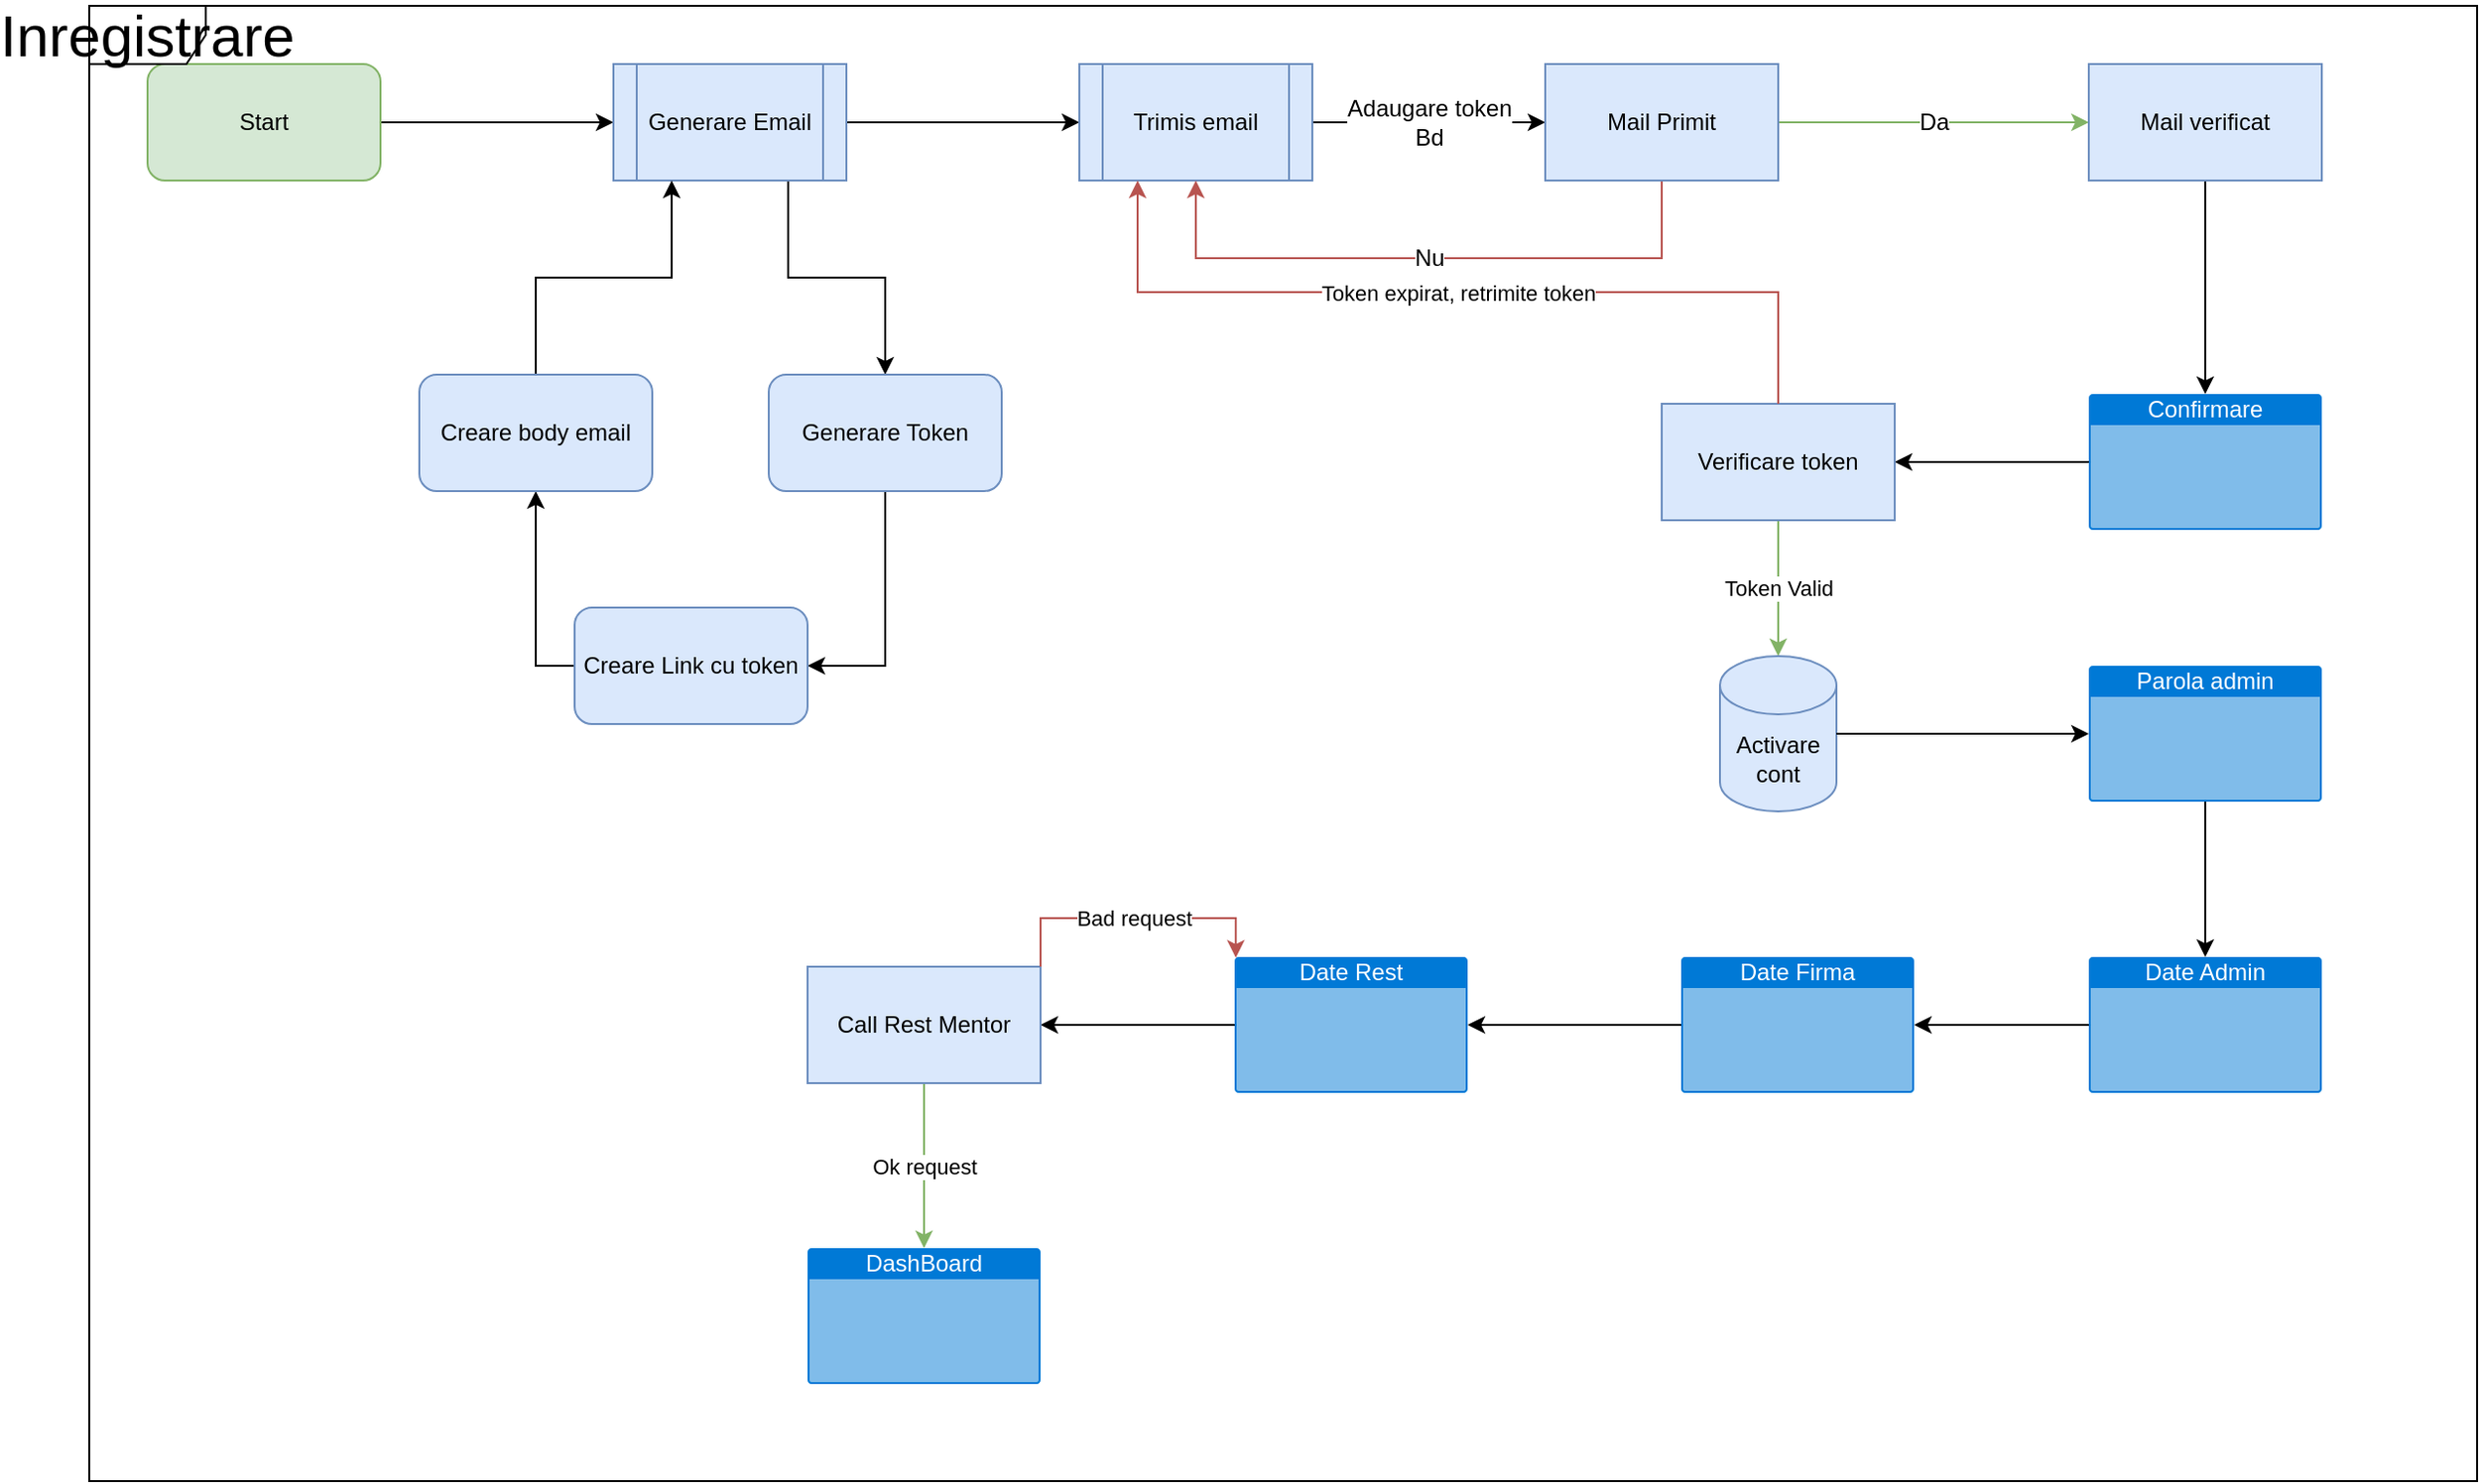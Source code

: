 <mxfile version="22.1.4" type="github">
  <diagram name="Pagină-1" id="4xMoVaFx2DnquvAbO4xz">
    <mxGraphModel dx="2052" dy="1310" grid="1" gridSize="10" guides="1" tooltips="1" connect="1" arrows="1" fold="1" page="1" pageScale="1" pageWidth="1920" pageHeight="1200" math="0" shadow="0">
      <root>
        <mxCell id="0" />
        <mxCell id="1" parent="0" />
        <mxCell id="nUgjpErT9T5JklCMchZT-45" style="edgeStyle=orthogonalEdgeStyle;rounded=0;orthogonalLoop=1;jettySize=auto;html=1;exitX=1;exitY=0.5;exitDx=0;exitDy=0;entryX=0;entryY=0.5;entryDx=0;entryDy=0;fontFamily=Helvetica;fontSize=12;fontColor=default;" parent="1" source="nUgjpErT9T5JklCMchZT-35" target="nUgjpErT9T5JklCMchZT-44" edge="1">
          <mxGeometry relative="1" as="geometry" />
        </mxCell>
        <mxCell id="nUgjpErT9T5JklCMchZT-35" value="Start" style="rounded=1;whiteSpace=wrap;html=1;strokeColor=#82b366;align=center;verticalAlign=middle;fontFamily=Helvetica;fontSize=12;fillColor=#d5e8d4;" parent="1" vertex="1">
          <mxGeometry x="120" y="40" width="120" height="60" as="geometry" />
        </mxCell>
        <mxCell id="nUgjpErT9T5JklCMchZT-59" value="" style="edgeStyle=orthogonalEdgeStyle;rounded=0;orthogonalLoop=1;jettySize=auto;html=1;fontFamily=Helvetica;fontSize=12;fontColor=default;" parent="1" source="nUgjpErT9T5JklCMchZT-44" target="nUgjpErT9T5JklCMchZT-58" edge="1">
          <mxGeometry relative="1" as="geometry" />
        </mxCell>
        <mxCell id="LQzyUKZl5z_uOltu3v29-34" style="edgeStyle=orthogonalEdgeStyle;rounded=0;orthogonalLoop=1;jettySize=auto;html=1;exitX=0.75;exitY=1;exitDx=0;exitDy=0;entryX=0.5;entryY=0;entryDx=0;entryDy=0;" edge="1" parent="1" source="nUgjpErT9T5JklCMchZT-44" target="nUgjpErT9T5JklCMchZT-47">
          <mxGeometry relative="1" as="geometry" />
        </mxCell>
        <mxCell id="nUgjpErT9T5JklCMchZT-44" value="Generare Email" style="shape=process;whiteSpace=wrap;html=1;backgroundOutline=1;rounded=0;strokeColor=#6c8ebf;align=center;verticalAlign=middle;fontFamily=Helvetica;fontSize=12;fontColor=default;fillColor=#dae8fc;" parent="1" vertex="1">
          <mxGeometry x="360" y="40" width="120" height="60" as="geometry" />
        </mxCell>
        <mxCell id="nUgjpErT9T5JklCMchZT-50" value="" style="edgeStyle=orthogonalEdgeStyle;rounded=0;orthogonalLoop=1;jettySize=auto;html=1;fontFamily=Helvetica;fontSize=12;fontColor=default;entryX=1;entryY=0.5;entryDx=0;entryDy=0;" parent="1" source="nUgjpErT9T5JklCMchZT-47" target="nUgjpErT9T5JklCMchZT-49" edge="1">
          <mxGeometry relative="1" as="geometry" />
        </mxCell>
        <mxCell id="nUgjpErT9T5JklCMchZT-47" value="Generare Token" style="rounded=1;whiteSpace=wrap;html=1;strokeColor=#6c8ebf;align=center;verticalAlign=middle;fontFamily=Helvetica;fontSize=12;fontColor=default;fillColor=#dae8fc;" parent="1" vertex="1">
          <mxGeometry x="440" y="200" width="120" height="60" as="geometry" />
        </mxCell>
        <mxCell id="nUgjpErT9T5JklCMchZT-55" value="" style="edgeStyle=orthogonalEdgeStyle;rounded=0;orthogonalLoop=1;jettySize=auto;html=1;fontFamily=Helvetica;fontSize=12;fontColor=default;exitX=0;exitY=0.5;exitDx=0;exitDy=0;" parent="1" source="nUgjpErT9T5JklCMchZT-49" target="nUgjpErT9T5JklCMchZT-54" edge="1">
          <mxGeometry relative="1" as="geometry" />
        </mxCell>
        <mxCell id="nUgjpErT9T5JklCMchZT-49" value="Creare Link cu token" style="rounded=1;whiteSpace=wrap;html=1;strokeColor=#6c8ebf;align=center;verticalAlign=middle;fontFamily=Helvetica;fontSize=12;fontColor=default;fillColor=#dae8fc;" parent="1" vertex="1">
          <mxGeometry x="340" y="320" width="120" height="60" as="geometry" />
        </mxCell>
        <mxCell id="nUgjpErT9T5JklCMchZT-56" style="edgeStyle=orthogonalEdgeStyle;rounded=0;orthogonalLoop=1;jettySize=auto;html=1;exitX=0.5;exitY=0;exitDx=0;exitDy=0;entryX=0.25;entryY=1;entryDx=0;entryDy=0;fontFamily=Helvetica;fontSize=12;fontColor=default;" parent="1" source="nUgjpErT9T5JklCMchZT-54" target="nUgjpErT9T5JklCMchZT-44" edge="1">
          <mxGeometry relative="1" as="geometry" />
        </mxCell>
        <mxCell id="nUgjpErT9T5JklCMchZT-54" value="Creare body email" style="rounded=1;whiteSpace=wrap;html=1;strokeColor=#6c8ebf;align=center;verticalAlign=middle;fontFamily=Helvetica;fontSize=12;fontColor=default;fillColor=#dae8fc;" parent="1" vertex="1">
          <mxGeometry x="260" y="200" width="120" height="60" as="geometry" />
        </mxCell>
        <mxCell id="nUgjpErT9T5JklCMchZT-62" value="Adaugare token&lt;br&gt;Bd" style="edgeStyle=orthogonalEdgeStyle;rounded=0;orthogonalLoop=1;jettySize=auto;html=1;fontFamily=Helvetica;fontSize=12;fontColor=default;" parent="1" source="nUgjpErT9T5JklCMchZT-58" target="nUgjpErT9T5JklCMchZT-61" edge="1">
          <mxGeometry relative="1" as="geometry" />
        </mxCell>
        <mxCell id="nUgjpErT9T5JklCMchZT-58" value="Trimis email" style="shape=process;whiteSpace=wrap;html=1;backgroundOutline=1;rounded=0;strokeColor=#6c8ebf;align=center;verticalAlign=middle;fontFamily=Helvetica;fontSize=12;fontColor=default;fillColor=#dae8fc;" parent="1" vertex="1">
          <mxGeometry x="600" y="40" width="120" height="60" as="geometry" />
        </mxCell>
        <mxCell id="nUgjpErT9T5JklCMchZT-65" value="Nu" style="edgeStyle=orthogonalEdgeStyle;rounded=0;orthogonalLoop=1;jettySize=auto;html=1;exitX=0.5;exitY=1;exitDx=0;exitDy=0;entryX=0.5;entryY=1;entryDx=0;entryDy=0;fontFamily=Helvetica;fontSize=12;fontColor=default;fillColor=#f8cecc;strokeColor=#b85450;" parent="1" source="nUgjpErT9T5JklCMchZT-61" target="nUgjpErT9T5JklCMchZT-58" edge="1">
          <mxGeometry relative="1" as="geometry">
            <Array as="points">
              <mxPoint x="900" y="140" />
              <mxPoint x="660" y="140" />
            </Array>
          </mxGeometry>
        </mxCell>
        <mxCell id="nUgjpErT9T5JklCMchZT-67" value="Da" style="edgeStyle=orthogonalEdgeStyle;rounded=0;orthogonalLoop=1;jettySize=auto;html=1;fontFamily=Helvetica;fontSize=12;fontColor=default;fillColor=#d5e8d4;strokeColor=#82b366;" parent="1" source="nUgjpErT9T5JklCMchZT-61" target="nUgjpErT9T5JklCMchZT-66" edge="1">
          <mxGeometry relative="1" as="geometry" />
        </mxCell>
        <mxCell id="nUgjpErT9T5JklCMchZT-61" value="Mail Primit" style="whiteSpace=wrap;html=1;fillColor=#dae8fc;strokeColor=#6c8ebf;rounded=0;" parent="1" vertex="1">
          <mxGeometry x="840" y="40" width="120" height="60" as="geometry" />
        </mxCell>
        <mxCell id="nUgjpErT9T5JklCMchZT-69" value="" style="edgeStyle=orthogonalEdgeStyle;rounded=0;orthogonalLoop=1;jettySize=auto;html=1;fontFamily=Helvetica;fontSize=12;fontColor=default;" parent="1" source="nUgjpErT9T5JklCMchZT-66" target="nUgjpErT9T5JklCMchZT-68" edge="1">
          <mxGeometry relative="1" as="geometry" />
        </mxCell>
        <mxCell id="nUgjpErT9T5JklCMchZT-66" value="Mail verificat" style="whiteSpace=wrap;html=1;fillColor=#dae8fc;strokeColor=#6c8ebf;rounded=0;" parent="1" vertex="1">
          <mxGeometry x="1120" y="40" width="120" height="60" as="geometry" />
        </mxCell>
        <mxCell id="LQzyUKZl5z_uOltu3v29-7" value="" style="edgeStyle=orthogonalEdgeStyle;rounded=0;orthogonalLoop=1;jettySize=auto;html=1;" edge="1" parent="1" source="nUgjpErT9T5JklCMchZT-68" target="LQzyUKZl5z_uOltu3v29-6">
          <mxGeometry relative="1" as="geometry" />
        </mxCell>
        <mxCell id="nUgjpErT9T5JklCMchZT-68" value="Confirmare" style="html=1;whiteSpace=wrap;strokeColor=none;fillColor=#0079D6;labelPosition=center;verticalLabelPosition=middle;verticalAlign=top;align=center;fontSize=12;outlineConnect=0;spacingTop=-6;fontColor=#FFFFFF;sketch=0;shape=mxgraph.sitemap.page;rounded=0;fontFamily=Helvetica;" parent="1" vertex="1">
          <mxGeometry x="1120" y="210" width="120" height="70" as="geometry" />
        </mxCell>
        <mxCell id="LQzyUKZl5z_uOltu3v29-36" value="Token Valid" style="edgeStyle=orthogonalEdgeStyle;rounded=0;orthogonalLoop=1;jettySize=auto;html=1;fillColor=#d5e8d4;strokeColor=#82b366;" edge="1" parent="1" source="LQzyUKZl5z_uOltu3v29-6" target="LQzyUKZl5z_uOltu3v29-35">
          <mxGeometry relative="1" as="geometry" />
        </mxCell>
        <mxCell id="LQzyUKZl5z_uOltu3v29-6" value="Verificare token" style="whiteSpace=wrap;html=1;fillColor=#dae8fc;strokeColor=#6c8ebf;rounded=0;" vertex="1" parent="1">
          <mxGeometry x="900" y="215" width="120" height="60" as="geometry" />
        </mxCell>
        <mxCell id="LQzyUKZl5z_uOltu3v29-21" value="" style="edgeStyle=orthogonalEdgeStyle;rounded=0;orthogonalLoop=1;jettySize=auto;html=1;" edge="1" parent="1" source="LQzyUKZl5z_uOltu3v29-12" target="LQzyUKZl5z_uOltu3v29-20">
          <mxGeometry relative="1" as="geometry" />
        </mxCell>
        <mxCell id="LQzyUKZl5z_uOltu3v29-12" value="Parola admin" style="html=1;whiteSpace=wrap;strokeColor=none;fillColor=#0079D6;labelPosition=center;verticalLabelPosition=middle;verticalAlign=top;align=center;fontSize=12;outlineConnect=0;spacingTop=-6;fontColor=#FFFFFF;sketch=0;shape=mxgraph.sitemap.page;rounded=0;fontFamily=Helvetica;" vertex="1" parent="1">
          <mxGeometry x="1120" y="350" width="120" height="70" as="geometry" />
        </mxCell>
        <mxCell id="LQzyUKZl5z_uOltu3v29-19" value="Token expirat, retrimite token" style="edgeStyle=orthogonalEdgeStyle;rounded=0;orthogonalLoop=1;jettySize=auto;html=1;exitX=0.5;exitY=0;exitDx=0;exitDy=0;entryX=0.25;entryY=1;entryDx=0;entryDy=0;fillColor=#f8cecc;strokeColor=#b85450;" edge="1" parent="1" source="LQzyUKZl5z_uOltu3v29-6" target="nUgjpErT9T5JklCMchZT-58">
          <mxGeometry relative="1" as="geometry" />
        </mxCell>
        <mxCell id="LQzyUKZl5z_uOltu3v29-23" value="" style="edgeStyle=orthogonalEdgeStyle;rounded=0;orthogonalLoop=1;jettySize=auto;html=1;" edge="1" parent="1" source="LQzyUKZl5z_uOltu3v29-20" target="LQzyUKZl5z_uOltu3v29-22">
          <mxGeometry relative="1" as="geometry" />
        </mxCell>
        <mxCell id="LQzyUKZl5z_uOltu3v29-20" value="Date Admin" style="html=1;whiteSpace=wrap;strokeColor=none;fillColor=#0079D6;labelPosition=center;verticalLabelPosition=middle;verticalAlign=top;align=center;fontSize=12;outlineConnect=0;spacingTop=-6;fontColor=#FFFFFF;sketch=0;shape=mxgraph.sitemap.page;rounded=0;fontFamily=Helvetica;" vertex="1" parent="1">
          <mxGeometry x="1120" y="500" width="120" height="70" as="geometry" />
        </mxCell>
        <mxCell id="LQzyUKZl5z_uOltu3v29-25" value="" style="edgeStyle=orthogonalEdgeStyle;rounded=0;orthogonalLoop=1;jettySize=auto;html=1;" edge="1" parent="1" source="LQzyUKZl5z_uOltu3v29-22" target="LQzyUKZl5z_uOltu3v29-24">
          <mxGeometry relative="1" as="geometry" />
        </mxCell>
        <mxCell id="LQzyUKZl5z_uOltu3v29-22" value="Date Firma" style="html=1;whiteSpace=wrap;strokeColor=none;fillColor=#0079D6;labelPosition=center;verticalLabelPosition=middle;verticalAlign=top;align=center;fontSize=12;outlineConnect=0;spacingTop=-6;fontColor=#FFFFFF;sketch=0;shape=mxgraph.sitemap.page;rounded=0;fontFamily=Helvetica;" vertex="1" parent="1">
          <mxGeometry x="910" y="500" width="120" height="70" as="geometry" />
        </mxCell>
        <mxCell id="LQzyUKZl5z_uOltu3v29-30" value="" style="edgeStyle=orthogonalEdgeStyle;rounded=0;orthogonalLoop=1;jettySize=auto;html=1;" edge="1" parent="1" source="LQzyUKZl5z_uOltu3v29-24" target="LQzyUKZl5z_uOltu3v29-28">
          <mxGeometry relative="1" as="geometry" />
        </mxCell>
        <mxCell id="LQzyUKZl5z_uOltu3v29-24" value="Date Rest&lt;br&gt;" style="html=1;whiteSpace=wrap;strokeColor=none;fillColor=#0079D6;labelPosition=center;verticalLabelPosition=middle;verticalAlign=top;align=center;fontSize=12;outlineConnect=0;spacingTop=-6;fontColor=#FFFFFF;sketch=0;shape=mxgraph.sitemap.page;rounded=0;fontFamily=Helvetica;" vertex="1" parent="1">
          <mxGeometry x="680" y="500" width="120" height="70" as="geometry" />
        </mxCell>
        <mxCell id="LQzyUKZl5z_uOltu3v29-33" value="Ok request" style="edgeStyle=orthogonalEdgeStyle;rounded=0;orthogonalLoop=1;jettySize=auto;html=1;fillColor=#d5e8d4;strokeColor=#82b366;" edge="1" parent="1" source="LQzyUKZl5z_uOltu3v29-28" target="LQzyUKZl5z_uOltu3v29-32">
          <mxGeometry relative="1" as="geometry" />
        </mxCell>
        <mxCell id="LQzyUKZl5z_uOltu3v29-28" value="Call Rest Mentor" style="whiteSpace=wrap;html=1;fillColor=#dae8fc;strokeColor=#6c8ebf;rounded=0;glass=0;shadow=0;" vertex="1" parent="1">
          <mxGeometry x="460" y="505" width="120" height="60" as="geometry" />
        </mxCell>
        <mxCell id="LQzyUKZl5z_uOltu3v29-31" value="Bad request" style="edgeStyle=orthogonalEdgeStyle;rounded=0;orthogonalLoop=1;jettySize=auto;html=1;exitX=1;exitY=0;exitDx=0;exitDy=0;entryX=0.005;entryY=0.005;entryDx=0;entryDy=0;entryPerimeter=0;fillColor=#f8cecc;strokeColor=#b85450;" edge="1" parent="1" source="LQzyUKZl5z_uOltu3v29-28" target="LQzyUKZl5z_uOltu3v29-24">
          <mxGeometry relative="1" as="geometry" />
        </mxCell>
        <mxCell id="LQzyUKZl5z_uOltu3v29-32" value="DashBoard" style="html=1;whiteSpace=wrap;strokeColor=none;fillColor=#0079D6;labelPosition=center;verticalLabelPosition=middle;verticalAlign=top;align=center;fontSize=12;outlineConnect=0;spacingTop=-6;fontColor=#FFFFFF;sketch=0;shape=mxgraph.sitemap.page;rounded=0;fontFamily=Helvetica;" vertex="1" parent="1">
          <mxGeometry x="460" y="650" width="120" height="70" as="geometry" />
        </mxCell>
        <mxCell id="LQzyUKZl5z_uOltu3v29-35" value="Activare cont" style="shape=cylinder3;whiteSpace=wrap;html=1;boundedLbl=1;backgroundOutline=1;size=15;fillColor=#dae8fc;strokeColor=#6c8ebf;" vertex="1" parent="1">
          <mxGeometry x="930" y="345" width="60" height="80" as="geometry" />
        </mxCell>
        <mxCell id="LQzyUKZl5z_uOltu3v29-37" style="edgeStyle=orthogonalEdgeStyle;rounded=0;orthogonalLoop=1;jettySize=auto;html=1;entryX=0;entryY=0.5;entryDx=0;entryDy=0;entryPerimeter=0;" edge="1" parent="1" source="LQzyUKZl5z_uOltu3v29-35" target="LQzyUKZl5z_uOltu3v29-12">
          <mxGeometry relative="1" as="geometry" />
        </mxCell>
        <mxCell id="LQzyUKZl5z_uOltu3v29-38" value="&lt;font style=&quot;font-size: 30px;&quot;&gt;Inregistrare&lt;/font&gt;" style="shape=umlFrame;whiteSpace=wrap;html=1;pointerEvents=0;" vertex="1" parent="1">
          <mxGeometry x="90" y="10" width="1230" height="760" as="geometry" />
        </mxCell>
      </root>
    </mxGraphModel>
  </diagram>
</mxfile>
